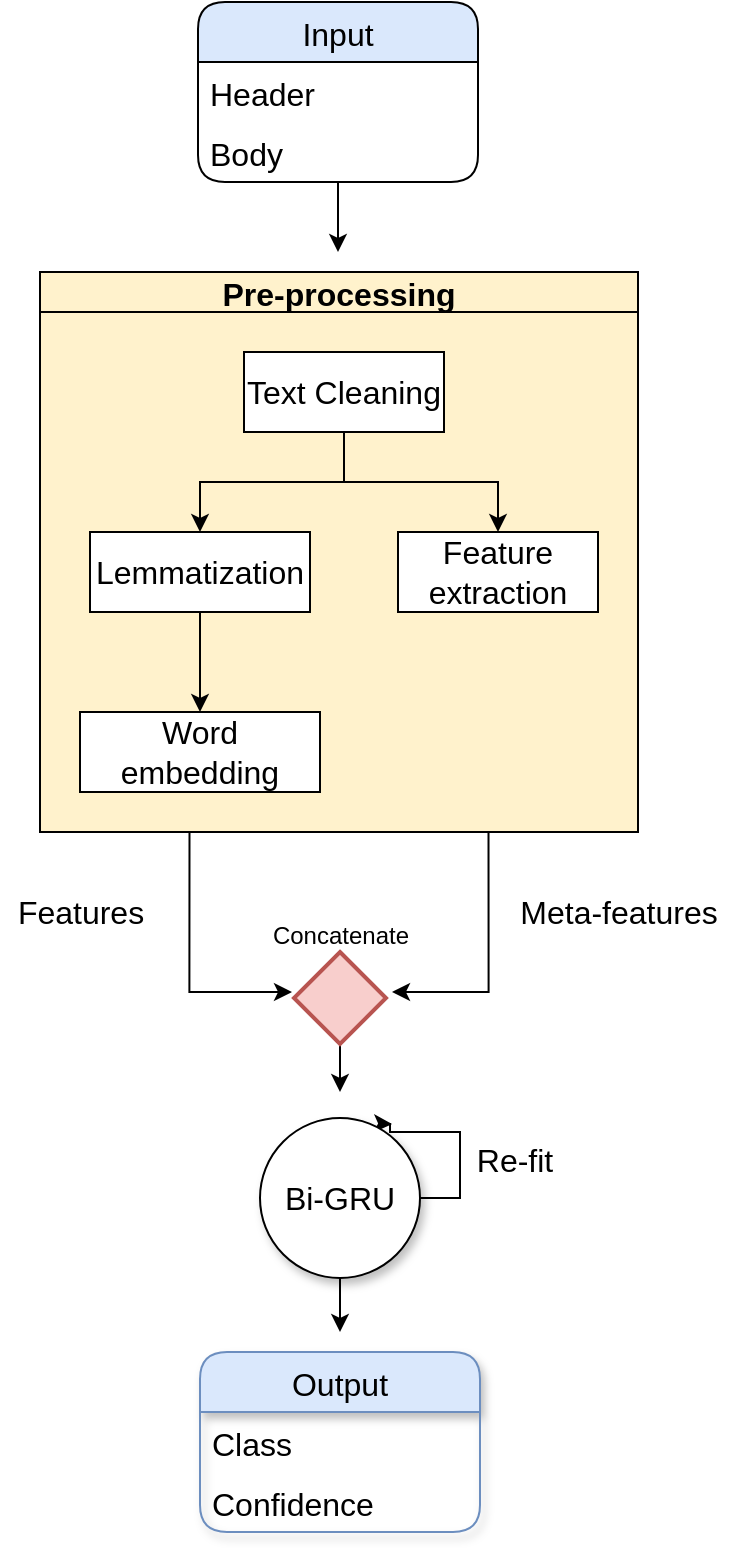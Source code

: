 <mxfile version="17.4.6" type="device"><diagram id="kgpKYQtTHZ0yAKxKKP6v" name="Page-1"><mxGraphModel dx="942" dy="525" grid="1" gridSize="10" guides="1" tooltips="1" connect="1" arrows="1" fold="1" page="1" pageScale="1" pageWidth="827" pageHeight="1169" math="0" shadow="0"><root><mxCell id="0"/><mxCell id="1" parent="0"/><mxCell id="uIYWo5tR3ULw8RYa53Ks-3" style="edgeStyle=orthogonalEdgeStyle;rounded=0;orthogonalLoop=1;jettySize=auto;html=1;" edge="1" parent="1" source="CgYratwXWXun_pDZH-hE-82"><mxGeometry relative="1" as="geometry"><mxPoint x="415" y="680" as="targetPoint"/></mxGeometry></mxCell><mxCell id="uIYWo5tR3ULw8RYa53Ks-5" style="edgeStyle=orthogonalEdgeStyle;rounded=0;orthogonalLoop=1;jettySize=auto;html=1;exitX=1;exitY=0.5;exitDx=0;exitDy=0;entryX=0.825;entryY=0.038;entryDx=0;entryDy=0;entryPerimeter=0;" edge="1" parent="1" source="CgYratwXWXun_pDZH-hE-82" target="CgYratwXWXun_pDZH-hE-82"><mxGeometry relative="1" as="geometry"><mxPoint x="440" y="570" as="targetPoint"/><Array as="points"><mxPoint x="475" y="613"/><mxPoint x="475" y="580"/><mxPoint x="440" y="580"/></Array></mxGeometry></mxCell><mxCell id="CgYratwXWXun_pDZH-hE-82" value="Bi-GRU" style="ellipse;whiteSpace=wrap;html=1;aspect=fixed;fontSize=16;shadow=1;" parent="1" vertex="1"><mxGeometry x="375" y="573" width="80" height="80" as="geometry"/></mxCell><mxCell id="CgYratwXWXun_pDZH-hE-93" value="" style="group;fillColor=#fff2cc;strokeColor=default;" parent="1" vertex="1" connectable="0"><mxGeometry x="265" y="150" width="299" height="280" as="geometry"/></mxCell><mxCell id="CgYratwXWXun_pDZH-hE-44" value="Pre-processing" style="swimlane;startSize=20;horizontal=1;childLayout=treeLayout;horizontalTree=0;resizable=0;containerType=tree;fontSize=16;fillColor=#fff2cc;strokeColor=default;swimlaneFillColor=none;" parent="CgYratwXWXun_pDZH-hE-93" vertex="1"><mxGeometry width="299" height="280" as="geometry"/></mxCell><mxCell id="CgYratwXWXun_pDZH-hE-45" value="Text Cleaning" style="whiteSpace=wrap;html=1;fontSize=16;" parent="CgYratwXWXun_pDZH-hE-44" vertex="1"><mxGeometry x="102" y="40" width="100" height="40" as="geometry"/></mxCell><mxCell id="CgYratwXWXun_pDZH-hE-46" value="Lemmatization" style="whiteSpace=wrap;html=1;fontSize=16;" parent="CgYratwXWXun_pDZH-hE-44" vertex="1"><mxGeometry x="25" y="130" width="110" height="40" as="geometry"/></mxCell><mxCell id="CgYratwXWXun_pDZH-hE-47" value="" style="edgeStyle=elbowEdgeStyle;elbow=vertical;html=1;rounded=0;fontSize=16;" parent="CgYratwXWXun_pDZH-hE-44" source="CgYratwXWXun_pDZH-hE-45" target="CgYratwXWXun_pDZH-hE-46" edge="1"><mxGeometry relative="1" as="geometry"/></mxCell><mxCell id="CgYratwXWXun_pDZH-hE-48" value="Feature extraction" style="whiteSpace=wrap;html=1;fontSize=16;" parent="CgYratwXWXun_pDZH-hE-44" vertex="1"><mxGeometry x="179" y="130" width="100" height="40" as="geometry"/></mxCell><mxCell id="CgYratwXWXun_pDZH-hE-49" value="" style="edgeStyle=elbowEdgeStyle;elbow=vertical;html=1;rounded=0;fontSize=16;" parent="CgYratwXWXun_pDZH-hE-44" source="CgYratwXWXun_pDZH-hE-45" target="CgYratwXWXun_pDZH-hE-48" edge="1"><mxGeometry relative="1" as="geometry"/></mxCell><mxCell id="CgYratwXWXun_pDZH-hE-85" value="Word embedding" style="rounded=0;whiteSpace=wrap;html=1;fontSize=16;" parent="CgYratwXWXun_pDZH-hE-44" vertex="1"><mxGeometry x="20" y="220" width="120" height="40" as="geometry"/></mxCell><mxCell id="CgYratwXWXun_pDZH-hE-84" style="edgeStyle=orthogonalEdgeStyle;rounded=0;orthogonalLoop=1;jettySize=auto;html=1;exitX=0.5;exitY=1;exitDx=0;exitDy=0;fontSize=16;" parent="CgYratwXWXun_pDZH-hE-44" source="CgYratwXWXun_pDZH-hE-46" target="CgYratwXWXun_pDZH-hE-85" edge="1"><mxGeometry relative="1" as="geometry"><mxPoint x="77" y="220" as="targetPoint"/></mxGeometry></mxCell><mxCell id="CgYratwXWXun_pDZH-hE-95" style="edgeStyle=orthogonalEdgeStyle;rounded=0;orthogonalLoop=1;jettySize=auto;html=1;exitX=0.25;exitY=1;exitDx=0;exitDy=0;fontSize=16;" parent="1" source="CgYratwXWXun_pDZH-hE-44" edge="1"><mxGeometry relative="1" as="geometry"><mxPoint x="391" y="510" as="targetPoint"/><Array as="points"><mxPoint x="340" y="510"/></Array></mxGeometry></mxCell><mxCell id="CgYratwXWXun_pDZH-hE-96" style="edgeStyle=orthogonalEdgeStyle;rounded=0;orthogonalLoop=1;jettySize=auto;html=1;exitX=0.75;exitY=1;exitDx=0;exitDy=0;fontSize=16;" parent="1" source="CgYratwXWXun_pDZH-hE-44" edge="1"><mxGeometry relative="1" as="geometry"><mxPoint x="441" y="510" as="targetPoint"/><Array as="points"><mxPoint x="489" y="510"/></Array></mxGeometry></mxCell><mxCell id="hji24H-MJM-s1xBdKUAj-8" style="edgeStyle=orthogonalEdgeStyle;rounded=0;orthogonalLoop=1;jettySize=auto;html=1;" parent="1" source="CgYratwXWXun_pDZH-hE-97" edge="1"><mxGeometry relative="1" as="geometry"><mxPoint x="415" y="560" as="targetPoint"/></mxGeometry></mxCell><mxCell id="CgYratwXWXun_pDZH-hE-97" value="" style="strokeWidth=2;html=1;shape=mxgraph.flowchart.decision;whiteSpace=wrap;fontSize=16;fillColor=#f8cecc;strokeColor=#b85450;" parent="1" vertex="1"><mxGeometry x="392" y="490" width="46" height="46" as="geometry"/></mxCell><mxCell id="CgYratwXWXun_pDZH-hE-119" value="Output" style="swimlane;fontStyle=0;childLayout=stackLayout;horizontal=1;startSize=30;horizontalStack=0;resizeParent=1;resizeParentMax=0;resizeLast=0;collapsible=1;marginBottom=0;rounded=1;shadow=1;glass=0;sketch=0;fontSize=16;strokeColor=#6c8ebf;fillColor=#dae8fc;" parent="1" vertex="1"><mxGeometry x="345" y="690" width="140" height="90" as="geometry"/></mxCell><mxCell id="CgYratwXWXun_pDZH-hE-120" value="Class" style="text;strokeColor=none;fillColor=none;align=left;verticalAlign=middle;spacingLeft=4;spacingRight=4;overflow=hidden;points=[[0,0.5],[1,0.5]];portConstraint=eastwest;rotatable=0;rounded=1;shadow=1;glass=0;sketch=0;fontSize=16;" parent="CgYratwXWXun_pDZH-hE-119" vertex="1"><mxGeometry y="30" width="140" height="30" as="geometry"/></mxCell><mxCell id="CgYratwXWXun_pDZH-hE-121" value="Confidence" style="text;strokeColor=none;fillColor=none;align=left;verticalAlign=middle;spacingLeft=4;spacingRight=4;overflow=hidden;points=[[0,0.5],[1,0.5]];portConstraint=eastwest;rotatable=0;rounded=1;shadow=1;glass=0;sketch=0;fontSize=16;" parent="CgYratwXWXun_pDZH-hE-119" vertex="1"><mxGeometry y="60" width="140" height="30" as="geometry"/></mxCell><mxCell id="CgYratwXWXun_pDZH-hE-126" value="Re-fit" style="text;html=1;align=center;verticalAlign=middle;resizable=0;points=[];autosize=1;strokeColor=none;fillColor=none;fontSize=16;" parent="1" vertex="1"><mxGeometry x="477" y="584" width="50" height="20" as="geometry"/></mxCell><mxCell id="hji24H-MJM-s1xBdKUAj-9" style="edgeStyle=orthogonalEdgeStyle;rounded=0;orthogonalLoop=1;jettySize=auto;html=1;" parent="1" source="hji24H-MJM-s1xBdKUAj-3" edge="1"><mxGeometry relative="1" as="geometry"><mxPoint x="414" y="140" as="targetPoint"/></mxGeometry></mxCell><mxCell id="hji24H-MJM-s1xBdKUAj-3" value="Input" style="swimlane;fontStyle=0;childLayout=stackLayout;horizontal=1;startSize=30;horizontalStack=0;resizeParent=1;resizeParentMax=0;resizeLast=0;collapsible=1;marginBottom=0;rounded=1;shadow=0;glass=0;sketch=0;fontSize=16;strokeColor=default;fillColor=#dae8fc;" parent="1" vertex="1"><mxGeometry x="344" y="15" width="140" height="90" as="geometry"/></mxCell><mxCell id="hji24H-MJM-s1xBdKUAj-5" value="Header" style="text;strokeColor=none;fillColor=none;align=left;verticalAlign=middle;spacingLeft=4;spacingRight=4;overflow=hidden;points=[[0,0.5],[1,0.5]];portConstraint=eastwest;rotatable=0;rounded=1;shadow=1;glass=0;sketch=0;fontSize=16;" parent="hji24H-MJM-s1xBdKUAj-3" vertex="1"><mxGeometry y="30" width="140" height="30" as="geometry"/></mxCell><mxCell id="hji24H-MJM-s1xBdKUAj-7" value="Body" style="text;strokeColor=none;fillColor=none;align=left;verticalAlign=middle;spacingLeft=4;spacingRight=4;overflow=hidden;points=[[0,0.5],[1,0.5]];portConstraint=eastwest;rotatable=0;rounded=1;shadow=0;glass=0;sketch=0;fontSize=16;" parent="hji24H-MJM-s1xBdKUAj-3" vertex="1"><mxGeometry y="60" width="140" height="30" as="geometry"/></mxCell><mxCell id="CgYratwXWXun_pDZH-hE-127" value="Meta-features" style="text;html=1;align=center;verticalAlign=middle;resizable=0;points=[];autosize=1;strokeColor=none;fillColor=none;fontSize=16;" parent="1" vertex="1"><mxGeometry x="499" y="460" width="110" height="20" as="geometry"/></mxCell><mxCell id="CgYratwXWXun_pDZH-hE-128" value="Features" style="text;html=1;align=center;verticalAlign=middle;resizable=0;points=[];autosize=1;strokeColor=none;fillColor=none;fontSize=16;" parent="1" vertex="1"><mxGeometry x="245" y="460" width="80" height="20" as="geometry"/></mxCell><mxCell id="k_PzM3dCzhtydNYh5Ttv-1" value="&lt;font style=&quot;font-size: 12px&quot;&gt;Concatenate&lt;/font&gt;" style="text;html=1;align=center;verticalAlign=middle;resizable=0;points=[];autosize=1;strokeColor=none;fillColor=none;fontSize=16;" parent="1" vertex="1"><mxGeometry x="375" y="470" width="80" height="20" as="geometry"/></mxCell></root></mxGraphModel></diagram></mxfile>